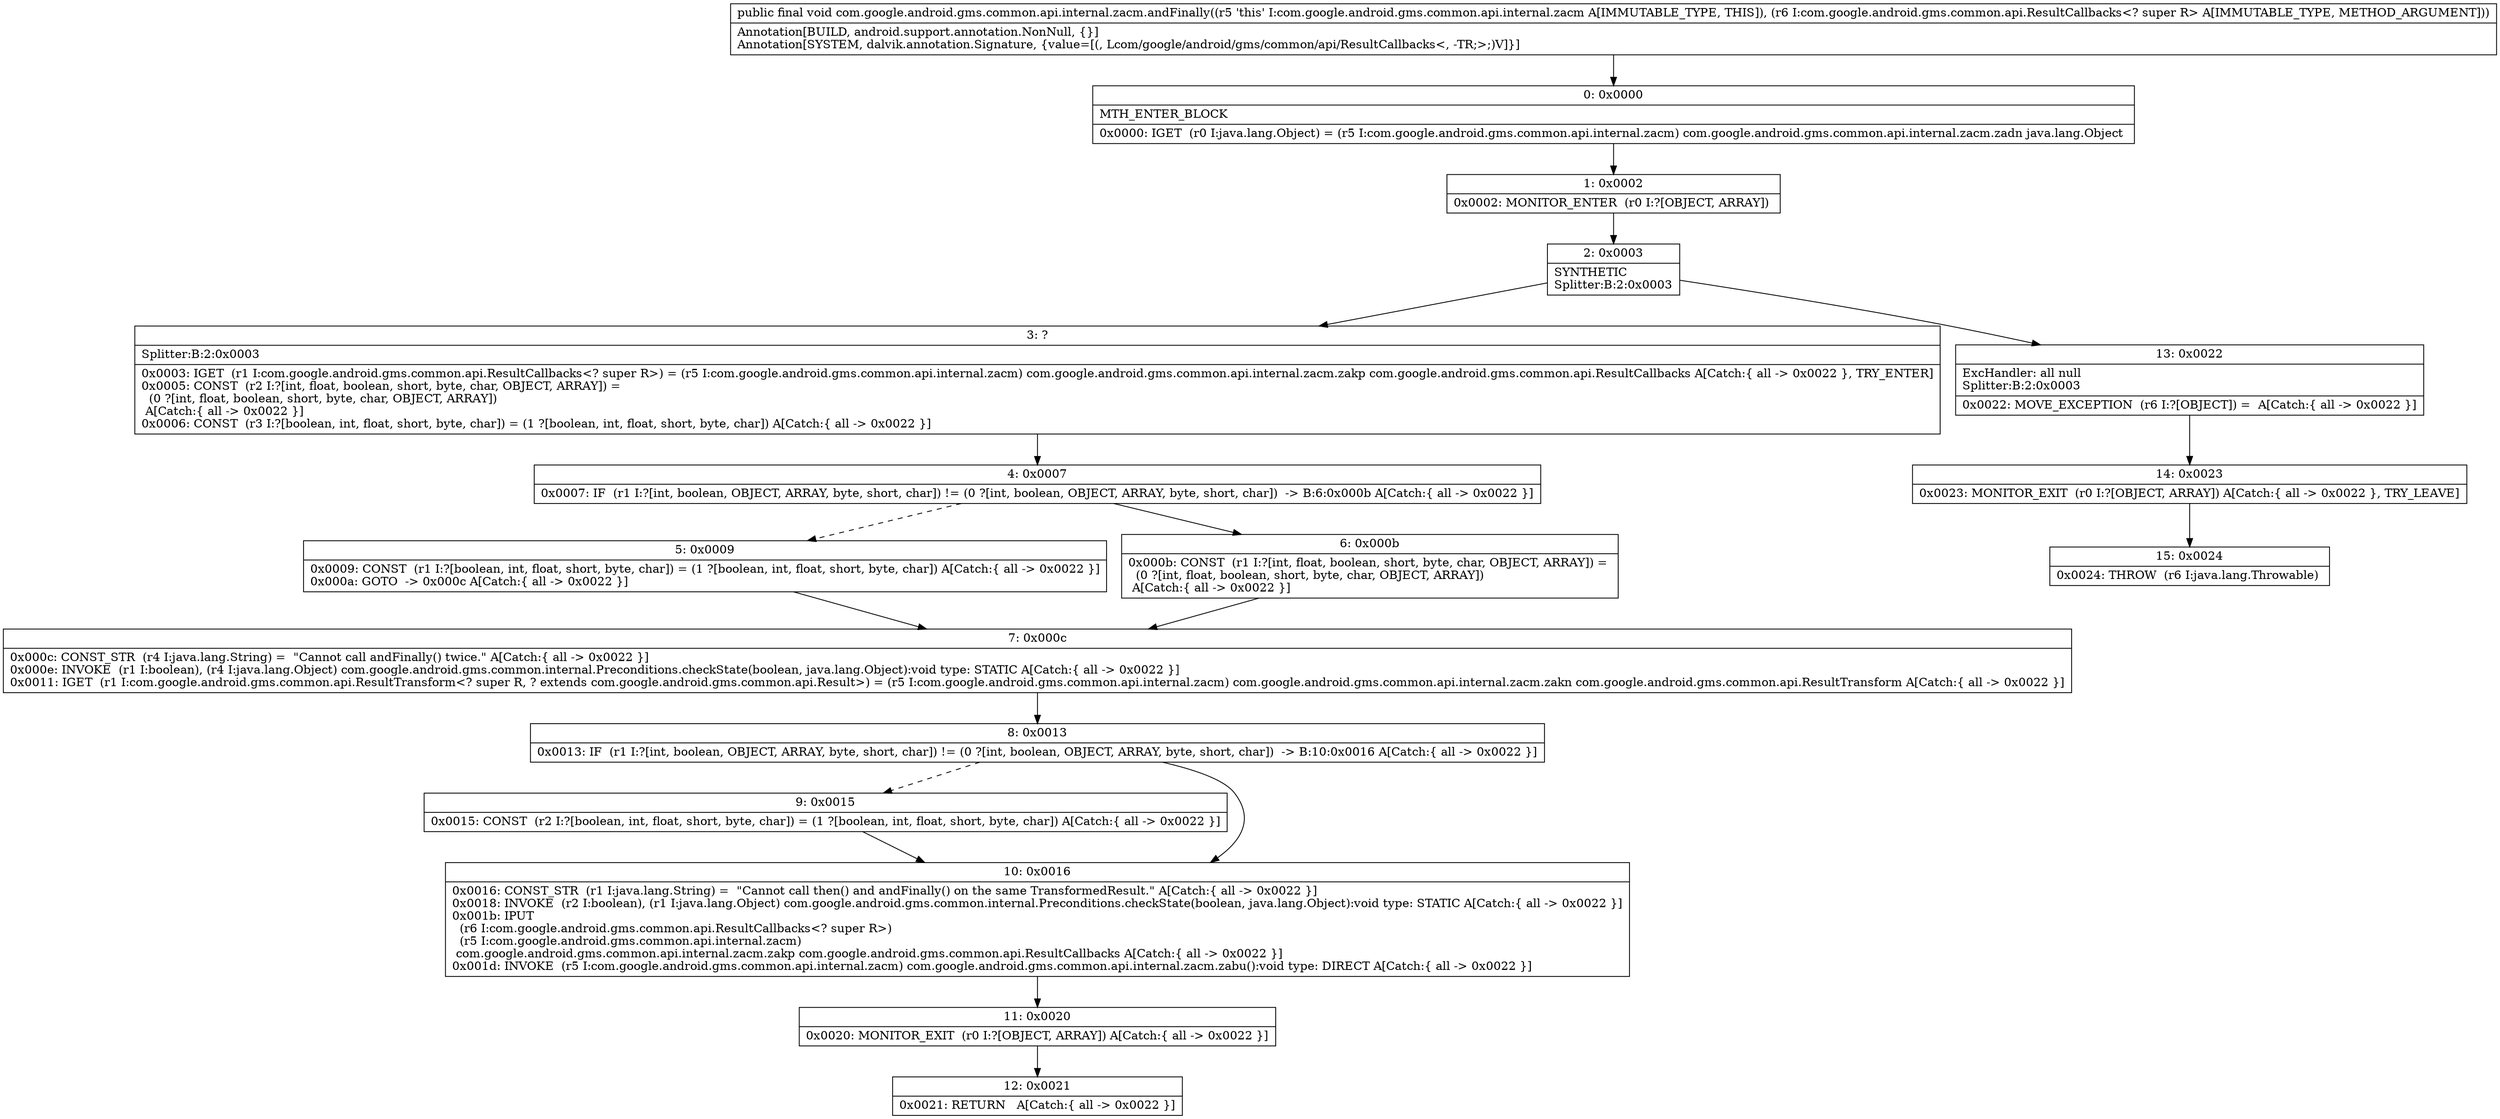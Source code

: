 digraph "CFG forcom.google.android.gms.common.api.internal.zacm.andFinally(Lcom\/google\/android\/gms\/common\/api\/ResultCallbacks;)V" {
Node_0 [shape=record,label="{0\:\ 0x0000|MTH_ENTER_BLOCK\l|0x0000: IGET  (r0 I:java.lang.Object) = (r5 I:com.google.android.gms.common.api.internal.zacm) com.google.android.gms.common.api.internal.zacm.zadn java.lang.Object \l}"];
Node_1 [shape=record,label="{1\:\ 0x0002|0x0002: MONITOR_ENTER  (r0 I:?[OBJECT, ARRAY]) \l}"];
Node_2 [shape=record,label="{2\:\ 0x0003|SYNTHETIC\lSplitter:B:2:0x0003\l}"];
Node_3 [shape=record,label="{3\:\ ?|Splitter:B:2:0x0003\l|0x0003: IGET  (r1 I:com.google.android.gms.common.api.ResultCallbacks\<? super R\>) = (r5 I:com.google.android.gms.common.api.internal.zacm) com.google.android.gms.common.api.internal.zacm.zakp com.google.android.gms.common.api.ResultCallbacks A[Catch:\{ all \-\> 0x0022 \}, TRY_ENTER]\l0x0005: CONST  (r2 I:?[int, float, boolean, short, byte, char, OBJECT, ARRAY]) = \l  (0 ?[int, float, boolean, short, byte, char, OBJECT, ARRAY])\l A[Catch:\{ all \-\> 0x0022 \}]\l0x0006: CONST  (r3 I:?[boolean, int, float, short, byte, char]) = (1 ?[boolean, int, float, short, byte, char]) A[Catch:\{ all \-\> 0x0022 \}]\l}"];
Node_4 [shape=record,label="{4\:\ 0x0007|0x0007: IF  (r1 I:?[int, boolean, OBJECT, ARRAY, byte, short, char]) != (0 ?[int, boolean, OBJECT, ARRAY, byte, short, char])  \-\> B:6:0x000b A[Catch:\{ all \-\> 0x0022 \}]\l}"];
Node_5 [shape=record,label="{5\:\ 0x0009|0x0009: CONST  (r1 I:?[boolean, int, float, short, byte, char]) = (1 ?[boolean, int, float, short, byte, char]) A[Catch:\{ all \-\> 0x0022 \}]\l0x000a: GOTO  \-\> 0x000c A[Catch:\{ all \-\> 0x0022 \}]\l}"];
Node_6 [shape=record,label="{6\:\ 0x000b|0x000b: CONST  (r1 I:?[int, float, boolean, short, byte, char, OBJECT, ARRAY]) = \l  (0 ?[int, float, boolean, short, byte, char, OBJECT, ARRAY])\l A[Catch:\{ all \-\> 0x0022 \}]\l}"];
Node_7 [shape=record,label="{7\:\ 0x000c|0x000c: CONST_STR  (r4 I:java.lang.String) =  \"Cannot call andFinally() twice.\" A[Catch:\{ all \-\> 0x0022 \}]\l0x000e: INVOKE  (r1 I:boolean), (r4 I:java.lang.Object) com.google.android.gms.common.internal.Preconditions.checkState(boolean, java.lang.Object):void type: STATIC A[Catch:\{ all \-\> 0x0022 \}]\l0x0011: IGET  (r1 I:com.google.android.gms.common.api.ResultTransform\<? super R, ? extends com.google.android.gms.common.api.Result\>) = (r5 I:com.google.android.gms.common.api.internal.zacm) com.google.android.gms.common.api.internal.zacm.zakn com.google.android.gms.common.api.ResultTransform A[Catch:\{ all \-\> 0x0022 \}]\l}"];
Node_8 [shape=record,label="{8\:\ 0x0013|0x0013: IF  (r1 I:?[int, boolean, OBJECT, ARRAY, byte, short, char]) != (0 ?[int, boolean, OBJECT, ARRAY, byte, short, char])  \-\> B:10:0x0016 A[Catch:\{ all \-\> 0x0022 \}]\l}"];
Node_9 [shape=record,label="{9\:\ 0x0015|0x0015: CONST  (r2 I:?[boolean, int, float, short, byte, char]) = (1 ?[boolean, int, float, short, byte, char]) A[Catch:\{ all \-\> 0x0022 \}]\l}"];
Node_10 [shape=record,label="{10\:\ 0x0016|0x0016: CONST_STR  (r1 I:java.lang.String) =  \"Cannot call then() and andFinally() on the same TransformedResult.\" A[Catch:\{ all \-\> 0x0022 \}]\l0x0018: INVOKE  (r2 I:boolean), (r1 I:java.lang.Object) com.google.android.gms.common.internal.Preconditions.checkState(boolean, java.lang.Object):void type: STATIC A[Catch:\{ all \-\> 0x0022 \}]\l0x001b: IPUT  \l  (r6 I:com.google.android.gms.common.api.ResultCallbacks\<? super R\>)\l  (r5 I:com.google.android.gms.common.api.internal.zacm)\l com.google.android.gms.common.api.internal.zacm.zakp com.google.android.gms.common.api.ResultCallbacks A[Catch:\{ all \-\> 0x0022 \}]\l0x001d: INVOKE  (r5 I:com.google.android.gms.common.api.internal.zacm) com.google.android.gms.common.api.internal.zacm.zabu():void type: DIRECT A[Catch:\{ all \-\> 0x0022 \}]\l}"];
Node_11 [shape=record,label="{11\:\ 0x0020|0x0020: MONITOR_EXIT  (r0 I:?[OBJECT, ARRAY]) A[Catch:\{ all \-\> 0x0022 \}]\l}"];
Node_12 [shape=record,label="{12\:\ 0x0021|0x0021: RETURN   A[Catch:\{ all \-\> 0x0022 \}]\l}"];
Node_13 [shape=record,label="{13\:\ 0x0022|ExcHandler: all null\lSplitter:B:2:0x0003\l|0x0022: MOVE_EXCEPTION  (r6 I:?[OBJECT]) =  A[Catch:\{ all \-\> 0x0022 \}]\l}"];
Node_14 [shape=record,label="{14\:\ 0x0023|0x0023: MONITOR_EXIT  (r0 I:?[OBJECT, ARRAY]) A[Catch:\{ all \-\> 0x0022 \}, TRY_LEAVE]\l}"];
Node_15 [shape=record,label="{15\:\ 0x0024|0x0024: THROW  (r6 I:java.lang.Throwable) \l}"];
MethodNode[shape=record,label="{public final void com.google.android.gms.common.api.internal.zacm.andFinally((r5 'this' I:com.google.android.gms.common.api.internal.zacm A[IMMUTABLE_TYPE, THIS]), (r6 I:com.google.android.gms.common.api.ResultCallbacks\<? super R\> A[IMMUTABLE_TYPE, METHOD_ARGUMENT]))  | Annotation[BUILD, android.support.annotation.NonNull, \{\}]\lAnnotation[SYSTEM, dalvik.annotation.Signature, \{value=[(, Lcom\/google\/android\/gms\/common\/api\/ResultCallbacks\<, \-TR;\>;)V]\}]\l}"];
MethodNode -> Node_0;
Node_0 -> Node_1;
Node_1 -> Node_2;
Node_2 -> Node_3;
Node_2 -> Node_13;
Node_3 -> Node_4;
Node_4 -> Node_5[style=dashed];
Node_4 -> Node_6;
Node_5 -> Node_7;
Node_6 -> Node_7;
Node_7 -> Node_8;
Node_8 -> Node_9[style=dashed];
Node_8 -> Node_10;
Node_9 -> Node_10;
Node_10 -> Node_11;
Node_11 -> Node_12;
Node_13 -> Node_14;
Node_14 -> Node_15;
}

